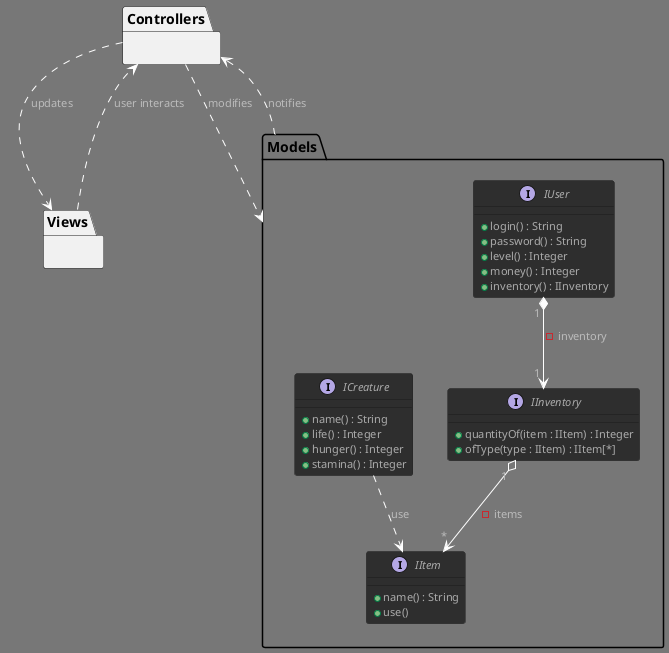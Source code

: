 @startuml VirtualNoe

!theme reddress-darkgreen

package Models
{
    interface IUser
    {
        + login() : String
        + password() : String
        + level() : Integer
        + money() : Integer
        + inventory() : IInventory
    }

    interface IInventory 
    { 
        + quantityOf(item : IItem) : Integer
        + ofType(type : IItem) : IItem[*]
    }

    interface IItem
    {
        + name() : String
        + use()
    }

    interface ICreature 
    { 
        + name() : String
        + life() : Integer
        + hunger() : Integer
        + stamina() : Integer
    }
}

package Controllers 
{ 
   

}

package Views 
{ 
    
}

/' RELATIONS '/
IUser" 1 " *--> " 1 "IInventory : - inventory
IInventory" 1 " o--> " * "IItem : - items
ICreature ..> IItem : use               /' TODO - not sure '/


/' MVC '/
Controllers ..> Models : modifies
Controllers ..> Views : updates
Views ..> Controllers : user interacts
Models ..> Controllers : notifies 

@enduml